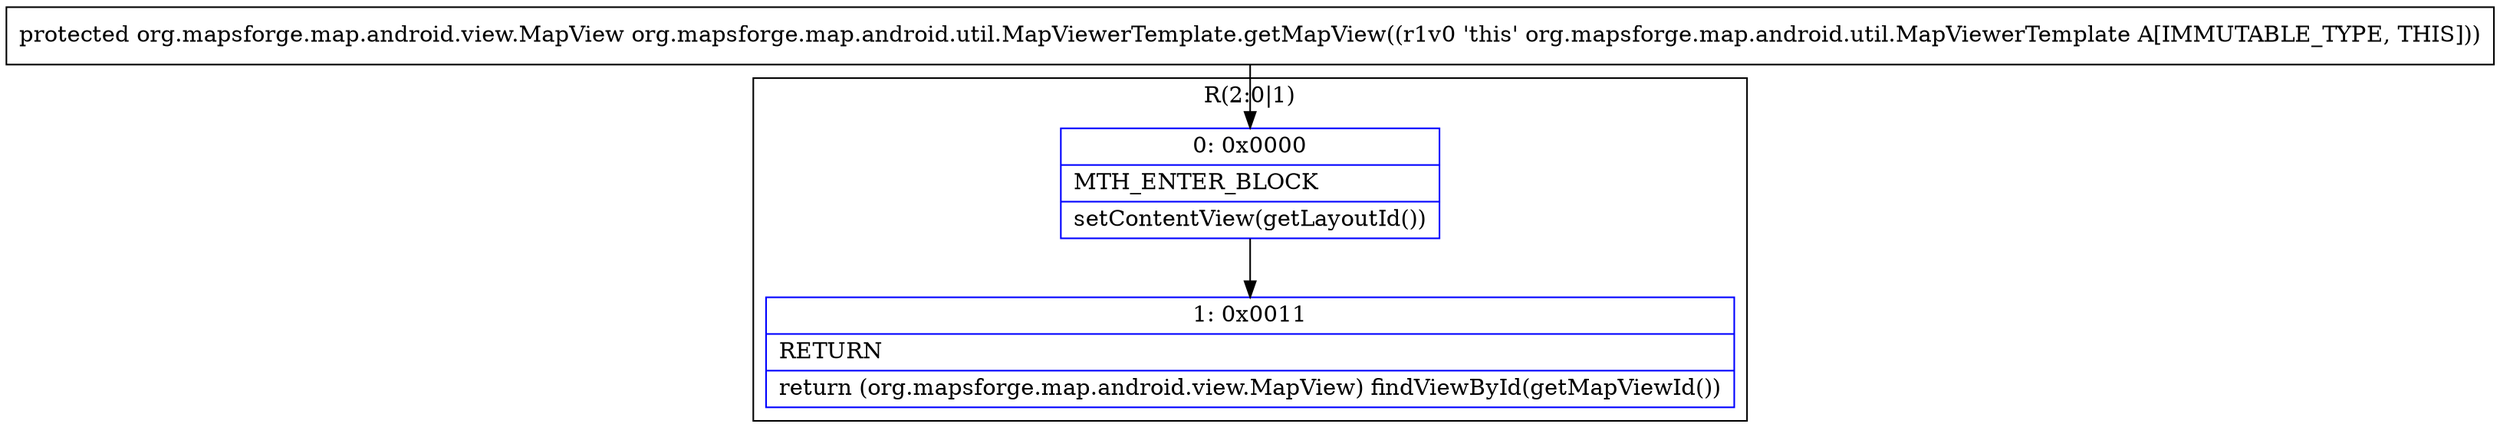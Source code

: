 digraph "CFG fororg.mapsforge.map.android.util.MapViewerTemplate.getMapView()Lorg\/mapsforge\/map\/android\/view\/MapView;" {
subgraph cluster_Region_663222512 {
label = "R(2:0|1)";
node [shape=record,color=blue];
Node_0 [shape=record,label="{0\:\ 0x0000|MTH_ENTER_BLOCK\l|setContentView(getLayoutId())\l}"];
Node_1 [shape=record,label="{1\:\ 0x0011|RETURN\l|return (org.mapsforge.map.android.view.MapView) findViewById(getMapViewId())\l}"];
}
MethodNode[shape=record,label="{protected org.mapsforge.map.android.view.MapView org.mapsforge.map.android.util.MapViewerTemplate.getMapView((r1v0 'this' org.mapsforge.map.android.util.MapViewerTemplate A[IMMUTABLE_TYPE, THIS])) }"];
MethodNode -> Node_0;
Node_0 -> Node_1;
}

